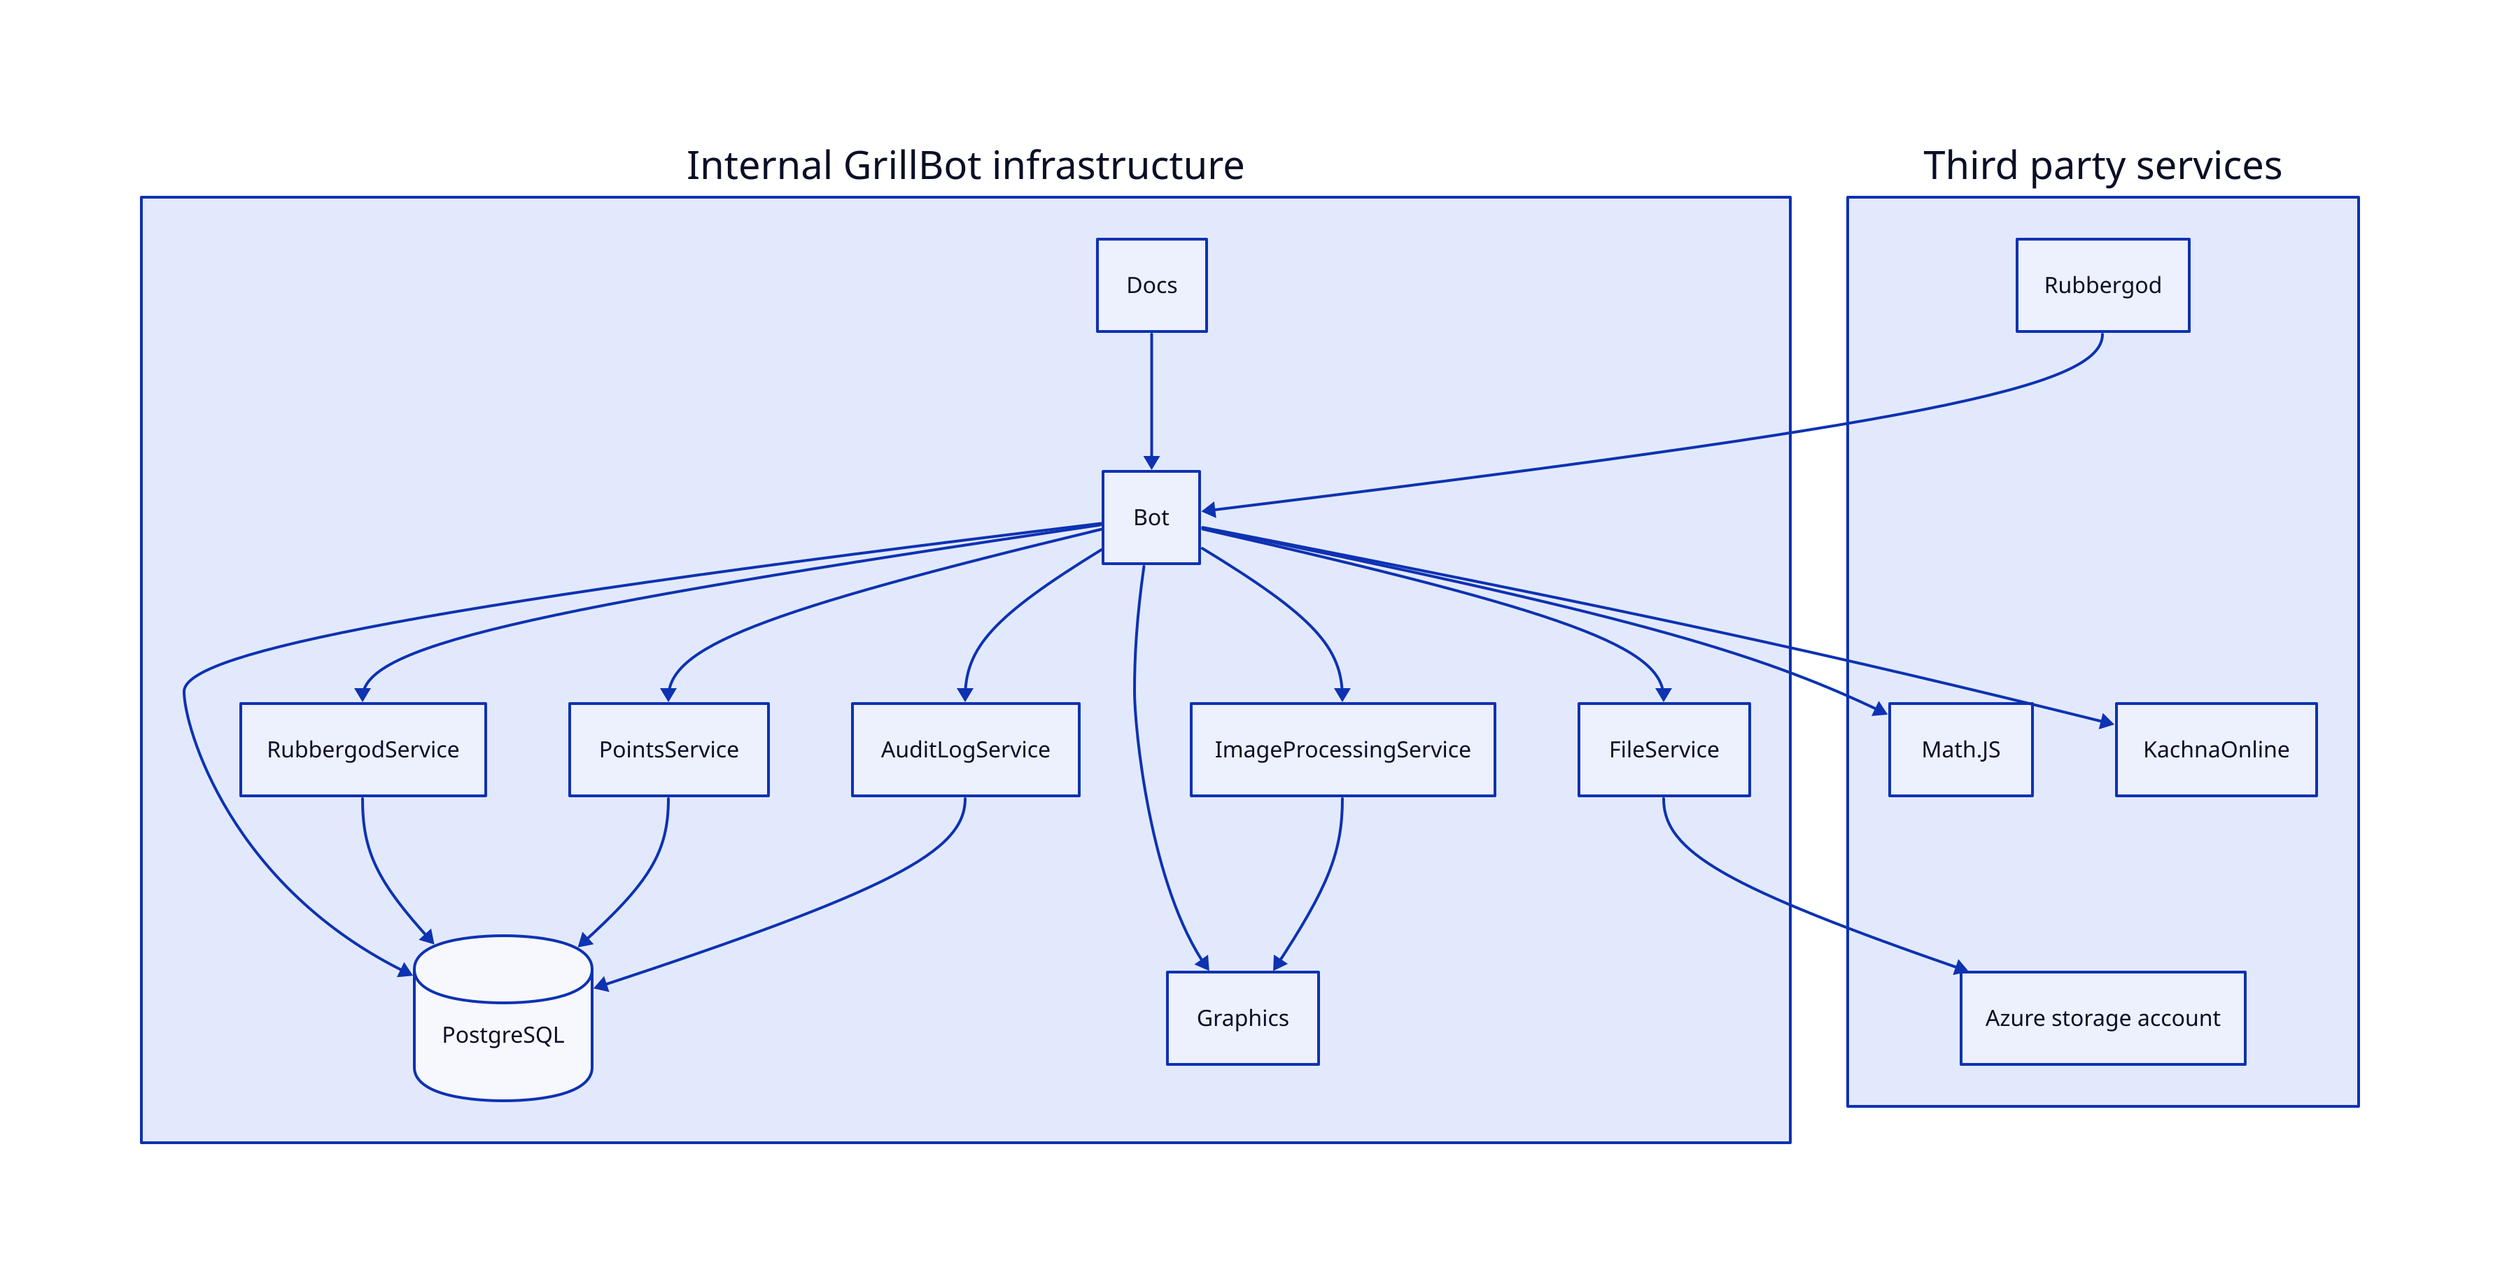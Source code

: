 Internal GrillBot infrastructure.PostgreSQL: {
  shape: cylinder
}

Internal GrillBot infrastructure.Bot -> Third party services.Math\.JS
Internal GrillBot infrastructure.Bot -> Third party services.KachnaOnline

Third party services.Rubbergod -> Internal GrillBot infrastructure.Bot

Internal GrillBot infrastructure.FileService -> Third party services.Azure storage account

Internal GrillBot infrastructure.Docs -> Internal GrillBot infrastructure.Bot

Internal GrillBot infrastructure.Bot -> Internal GrillBot infrastructure.Graphics
Internal GrillBot infrastructure.Bot -> Internal GrillBot infrastructure.RubbergodService
Internal GrillBot infrastructure.Bot -> Internal GrillBot infrastructure.PointsService
Internal GrillBot infrastructure.Bot -> Internal GrillBot infrastructure.FileService
Internal GrillBot infrastructure.Bot -> Internal GrillBot infrastructure.ImageProcessingService
Internal GrillBot infrastructure.Bot -> Internal GrillBot infrastructure.AuditLogService

Internal GrillBot infrastructure.ImageProcessingService -> Internal GrillBot infrastructure.Graphics

Internal GrillBot infrastructure.Bot -> Internal GrillBot infrastructure.PostgreSQL
Internal GrillBot infrastructure.RubbergodService -> Internal GrillBot infrastructure.PostgreSQL
Internal GrillBot infrastructure.PointsService -> Internal GrillBot infrastructure.PostgreSQL
Internal GrillBot infrastructure.AuditLogService -> Internal GrillBot infrastructure.PostgreSQL
